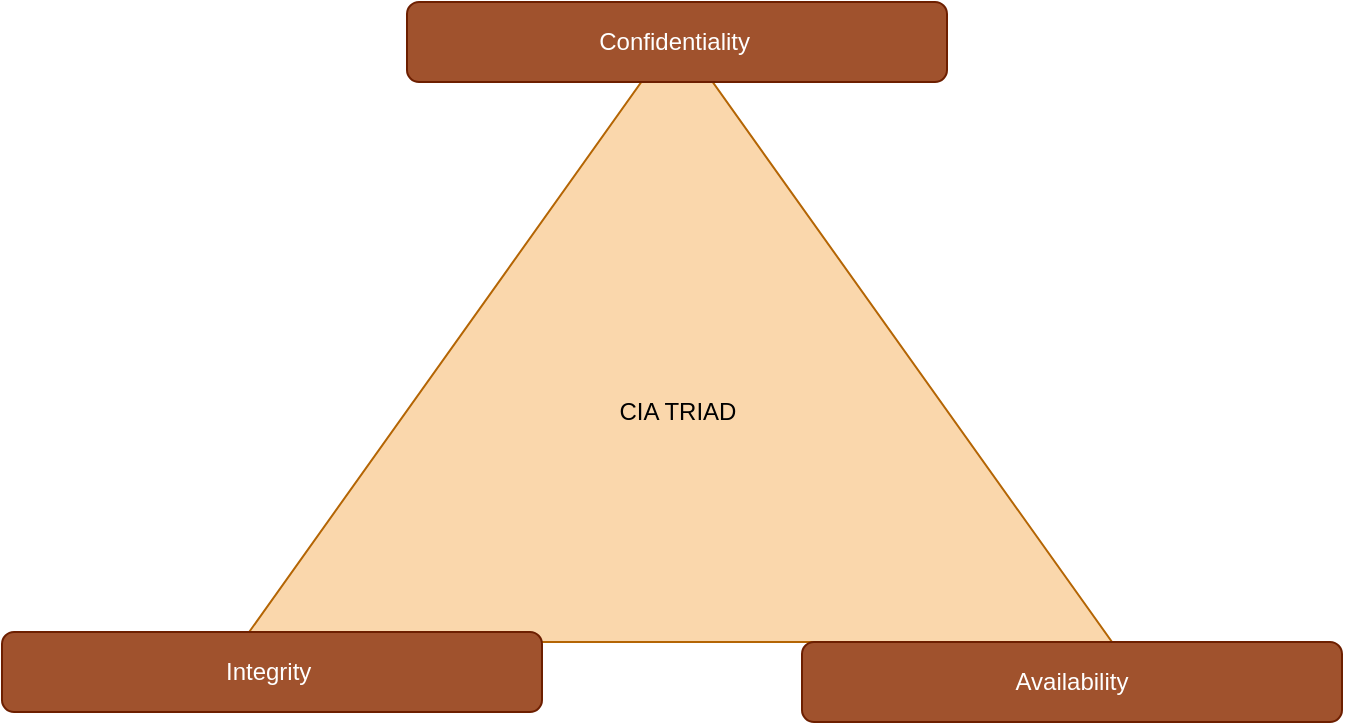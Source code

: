 <mxfile version="20.8.5" type="github"><diagram id="d-7nYEW7y_unXCH0OVhT" name="Page-1"><mxGraphModel dx="954" dy="616" grid="1" gridSize="10" guides="1" tooltips="1" connect="1" arrows="1" fold="1" page="1" pageScale="1" pageWidth="827" pageHeight="1169" math="0" shadow="0"><root><mxCell id="0"/><mxCell id="1" parent="0"/><mxCell id="iD7biWwrXJdtnMTGnjnG-1" value="" style="triangle;whiteSpace=wrap;html=1;rotation=-90;fillColor=#fad7ac;strokeColor=#b46504;" vertex="1" parent="1"><mxGeometry x="245" y="220" width="305" height="435" as="geometry"/></mxCell><mxCell id="iD7biWwrXJdtnMTGnjnG-2" value="Confidentiality&amp;nbsp;" style="rounded=1;whiteSpace=wrap;html=1;fillColor=#a0522d;strokeColor=#6D1F00;fontColor=#ffffff;" vertex="1" parent="1"><mxGeometry x="262.5" y="270" width="270" height="40" as="geometry"/></mxCell><mxCell id="iD7biWwrXJdtnMTGnjnG-3" value="Integrity&amp;nbsp;" style="rounded=1;whiteSpace=wrap;html=1;fillColor=#a0522d;fontColor=#ffffff;strokeColor=#6D1F00;" vertex="1" parent="1"><mxGeometry x="60" y="585" width="270" height="40" as="geometry"/></mxCell><mxCell id="iD7biWwrXJdtnMTGnjnG-4" value="Availability" style="rounded=1;whiteSpace=wrap;html=1;fillColor=#a0522d;fontColor=#ffffff;strokeColor=#6D1F00;" vertex="1" parent="1"><mxGeometry x="460" y="590" width="270" height="40" as="geometry"/></mxCell><mxCell id="iD7biWwrXJdtnMTGnjnG-5" value="CIA TRIAD" style="text;html=1;strokeColor=none;fillColor=none;align=center;verticalAlign=middle;whiteSpace=wrap;rounded=0;" vertex="1" parent="1"><mxGeometry x="344.5" y="450" width="106" height="50" as="geometry"/></mxCell></root></mxGraphModel></diagram></mxfile>